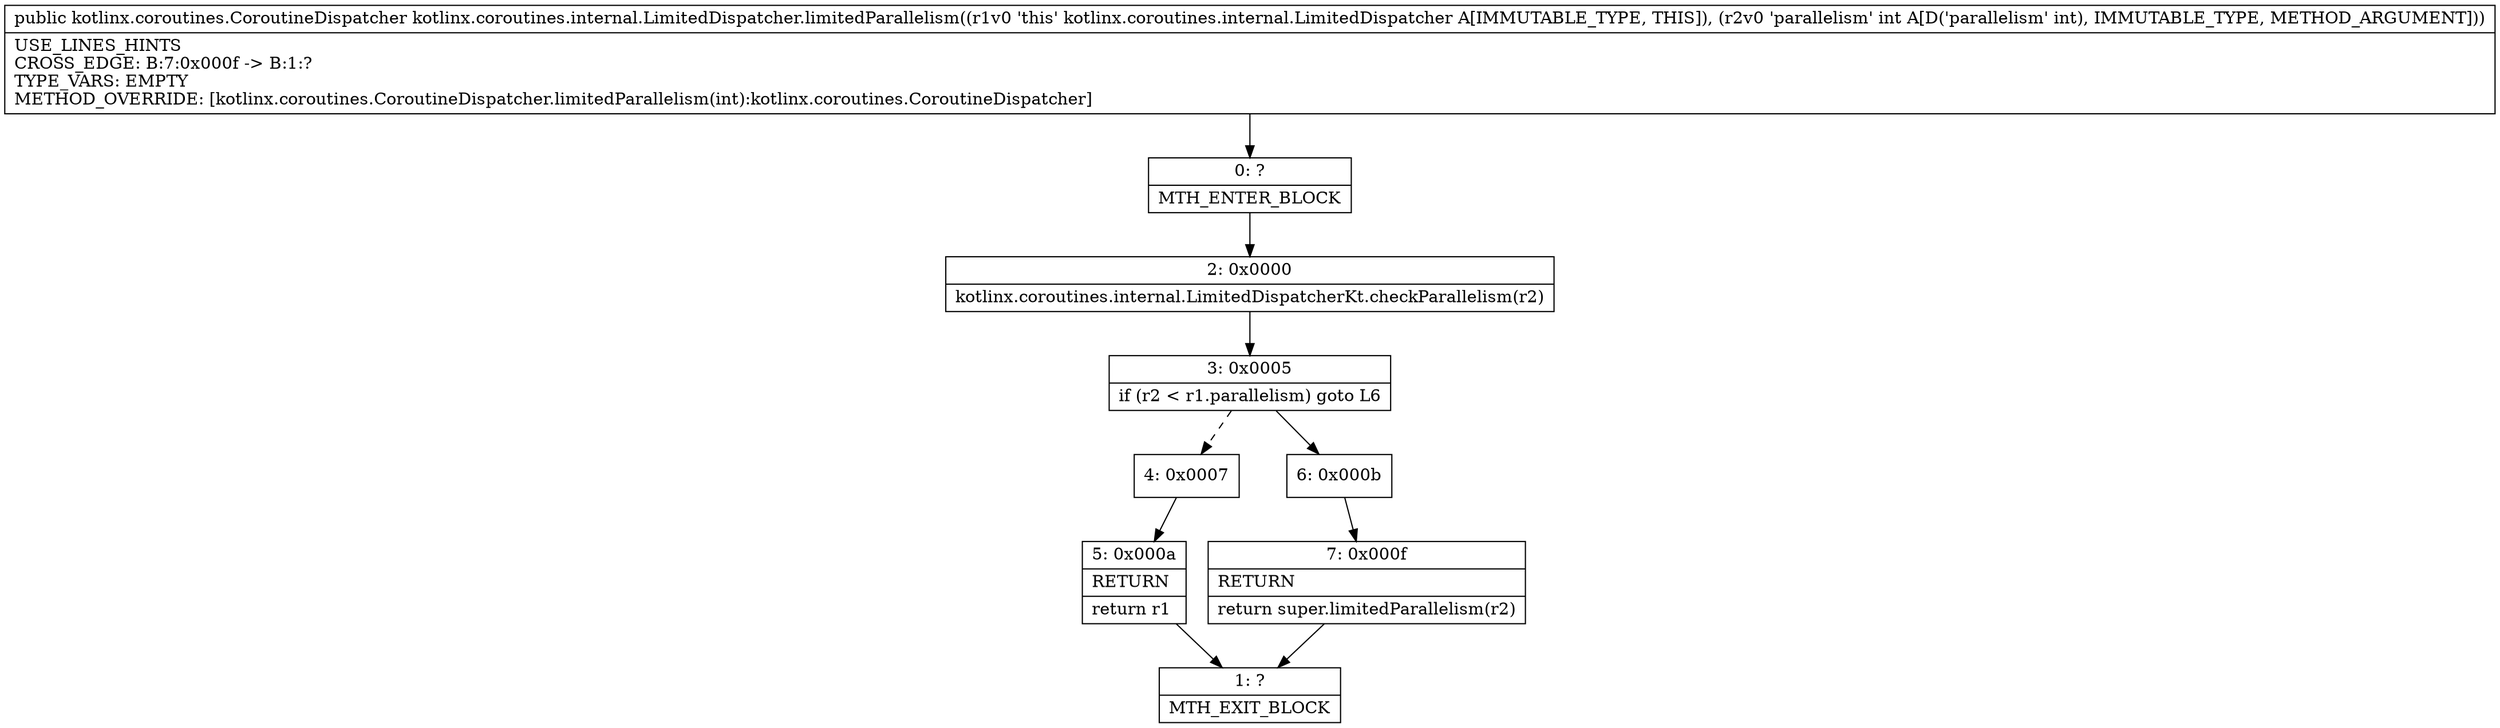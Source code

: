 digraph "CFG forkotlinx.coroutines.internal.LimitedDispatcher.limitedParallelism(I)Lkotlinx\/coroutines\/CoroutineDispatcher;" {
Node_0 [shape=record,label="{0\:\ ?|MTH_ENTER_BLOCK\l}"];
Node_2 [shape=record,label="{2\:\ 0x0000|kotlinx.coroutines.internal.LimitedDispatcherKt.checkParallelism(r2)\l}"];
Node_3 [shape=record,label="{3\:\ 0x0005|if (r2 \< r1.parallelism) goto L6\l}"];
Node_4 [shape=record,label="{4\:\ 0x0007}"];
Node_5 [shape=record,label="{5\:\ 0x000a|RETURN\l|return r1\l}"];
Node_1 [shape=record,label="{1\:\ ?|MTH_EXIT_BLOCK\l}"];
Node_6 [shape=record,label="{6\:\ 0x000b}"];
Node_7 [shape=record,label="{7\:\ 0x000f|RETURN\l|return super.limitedParallelism(r2)\l}"];
MethodNode[shape=record,label="{public kotlinx.coroutines.CoroutineDispatcher kotlinx.coroutines.internal.LimitedDispatcher.limitedParallelism((r1v0 'this' kotlinx.coroutines.internal.LimitedDispatcher A[IMMUTABLE_TYPE, THIS]), (r2v0 'parallelism' int A[D('parallelism' int), IMMUTABLE_TYPE, METHOD_ARGUMENT]))  | USE_LINES_HINTS\lCROSS_EDGE: B:7:0x000f \-\> B:1:?\lTYPE_VARS: EMPTY\lMETHOD_OVERRIDE: [kotlinx.coroutines.CoroutineDispatcher.limitedParallelism(int):kotlinx.coroutines.CoroutineDispatcher]\l}"];
MethodNode -> Node_0;Node_0 -> Node_2;
Node_2 -> Node_3;
Node_3 -> Node_4[style=dashed];
Node_3 -> Node_6;
Node_4 -> Node_5;
Node_5 -> Node_1;
Node_6 -> Node_7;
Node_7 -> Node_1;
}

